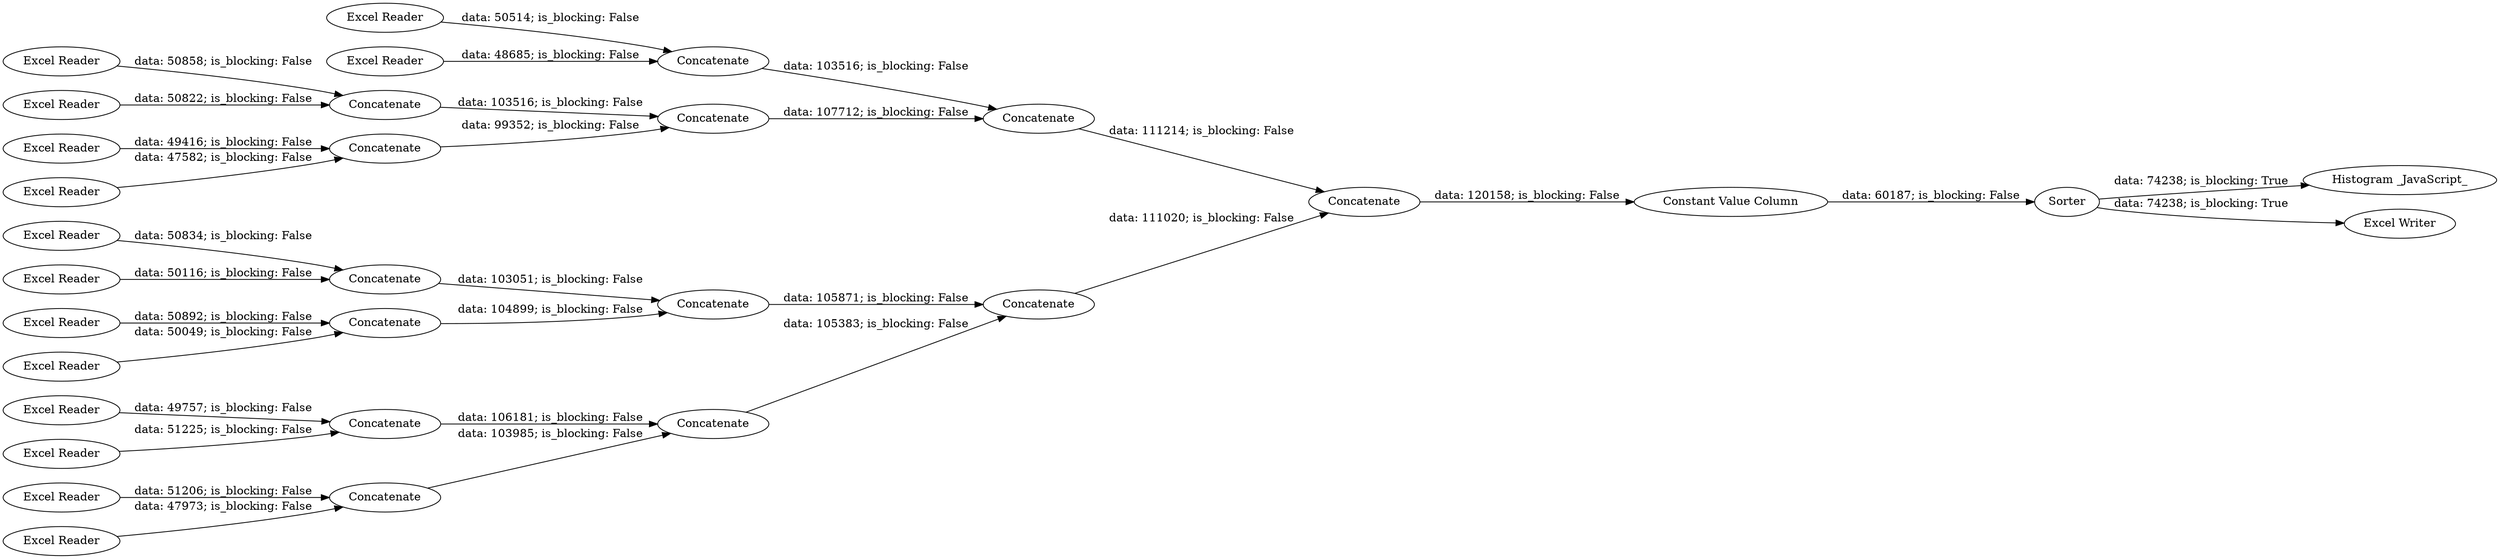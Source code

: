 digraph {
	"-2768512266657933692_31" [label=Concatenate]
	"-2768512266657933692_23" [label=Concatenate]
	"-2768512266657933692_3" [label="Excel Reader"]
	"-2768512266657933692_27" [label=Concatenate]
	"-2768512266657933692_39" [label="Histogram _JavaScript_"]
	"-2768512266657933692_18" [label=Concatenate]
	"-2768512266657933692_1" [label="Excel Reader"]
	"-2768512266657933692_7" [label="Excel Reader"]
	"-2768512266657933692_10" [label="Excel Reader"]
	"-2768512266657933692_21" [label=Concatenate]
	"-2768512266657933692_13" [label="Excel Reader"]
	"-2768512266657933692_16" [label=Concatenate]
	"-2768512266657933692_2" [label="Excel Reader"]
	"-2768512266657933692_29" [label="Constant Value Column"]
	"-2768512266657933692_20" [label=Concatenate]
	"-2768512266657933692_19" [label=Concatenate]
	"-2768512266657933692_9" [label="Excel Reader"]
	"-2768512266657933692_11" [label="Excel Reader"]
	"-2768512266657933692_25" [label=Concatenate]
	"-2768512266657933692_22" [label=Concatenate]
	"-2768512266657933692_5" [label="Excel Reader"]
	"-2768512266657933692_38" [label=Sorter]
	"-2768512266657933692_28" [label="Excel Writer"]
	"-2768512266657933692_4" [label="Excel Reader"]
	"-2768512266657933692_14" [label="Excel Reader"]
	"-2768512266657933692_26" [label=Concatenate]
	"-2768512266657933692_17" [label=Concatenate]
	"-2768512266657933692_12" [label="Excel Reader"]
	"-2768512266657933692_6" [label="Excel Reader"]
	"-2768512266657933692_15" [label=Concatenate]
	"-2768512266657933692_8" [label="Excel Reader"]
	"-2768512266657933692_20" -> "-2768512266657933692_25" [label="data: 103516; is_blocking: False"]
	"-2768512266657933692_27" -> "-2768512266657933692_29" [label="data: 120158; is_blocking: False"]
	"-2768512266657933692_21" -> "-2768512266657933692_31" [label="data: 106181; is_blocking: False"]
	"-2768512266657933692_38" -> "-2768512266657933692_28" [label="data: 74238; is_blocking: True"]
	"-2768512266657933692_4" -> "-2768512266657933692_16" [label="data: 50116; is_blocking: False"]
	"-2768512266657933692_3" -> "-2768512266657933692_16" [label="data: 50834; is_blocking: False"]
	"-2768512266657933692_2" -> "-2768512266657933692_15" [label="data: 47973; is_blocking: False"]
	"-2768512266657933692_12" -> "-2768512266657933692_20" [label="data: 48685; is_blocking: False"]
	"-2768512266657933692_19" -> "-2768512266657933692_22" [label="data: 99352; is_blocking: False"]
	"-2768512266657933692_14" -> "-2768512266657933692_21" [label="data: 51225; is_blocking: False"]
	"-2768512266657933692_7" -> "-2768512266657933692_18" [label="data: 50858; is_blocking: False"]
	"-2768512266657933692_29" -> "-2768512266657933692_38" [label="data: 60187; is_blocking: False"]
	"-2768512266657933692_8" -> "-2768512266657933692_18" [label="data: 50822; is_blocking: False"]
	"-2768512266657933692_10" -> "-2768512266657933692_19" [label="data: 49416; is_blocking: False"]
	"-2768512266657933692_25" -> "-2768512266657933692_27" [label="data: 111214; is_blocking: False"]
	"-2768512266657933692_26" -> "-2768512266657933692_27" [label="data: 111020; is_blocking: False"]
	"-2768512266657933692_18" -> "-2768512266657933692_22" [label="data: 103516; is_blocking: False"]
	"-2768512266657933692_22" -> "-2768512266657933692_25" [label="data: 107712; is_blocking: False"]
	"-2768512266657933692_6" -> "-2768512266657933692_17" [label="data: 50049; is_blocking: False"]
	"-2768512266657933692_15" -> "-2768512266657933692_31" [label="data: 103985; is_blocking: False"]
	"-2768512266657933692_17" -> "-2768512266657933692_23" [label="data: 104899; is_blocking: False"]
	"-2768512266657933692_23" -> "-2768512266657933692_26" [label="data: 105871; is_blocking: False"]
	"-2768512266657933692_11" -> "-2768512266657933692_20" [label="data: 50514; is_blocking: False"]
	"-2768512266657933692_31" -> "-2768512266657933692_26" [label="data: 105383; is_blocking: False"]
	"-2768512266657933692_13" -> "-2768512266657933692_21" [label="data: 49757; is_blocking: False"]
	"-2768512266657933692_1" -> "-2768512266657933692_15" [label="data: 51206; is_blocking: False"]
	"-2768512266657933692_16" -> "-2768512266657933692_23" [label="data: 103051; is_blocking: False"]
	"-2768512266657933692_9" -> "-2768512266657933692_19" [label="data: 47582; is_blocking: False"]
	"-2768512266657933692_5" -> "-2768512266657933692_17" [label="data: 50892; is_blocking: False"]
	"-2768512266657933692_38" -> "-2768512266657933692_39" [label="data: 74238; is_blocking: True"]
	rankdir=LR
}
